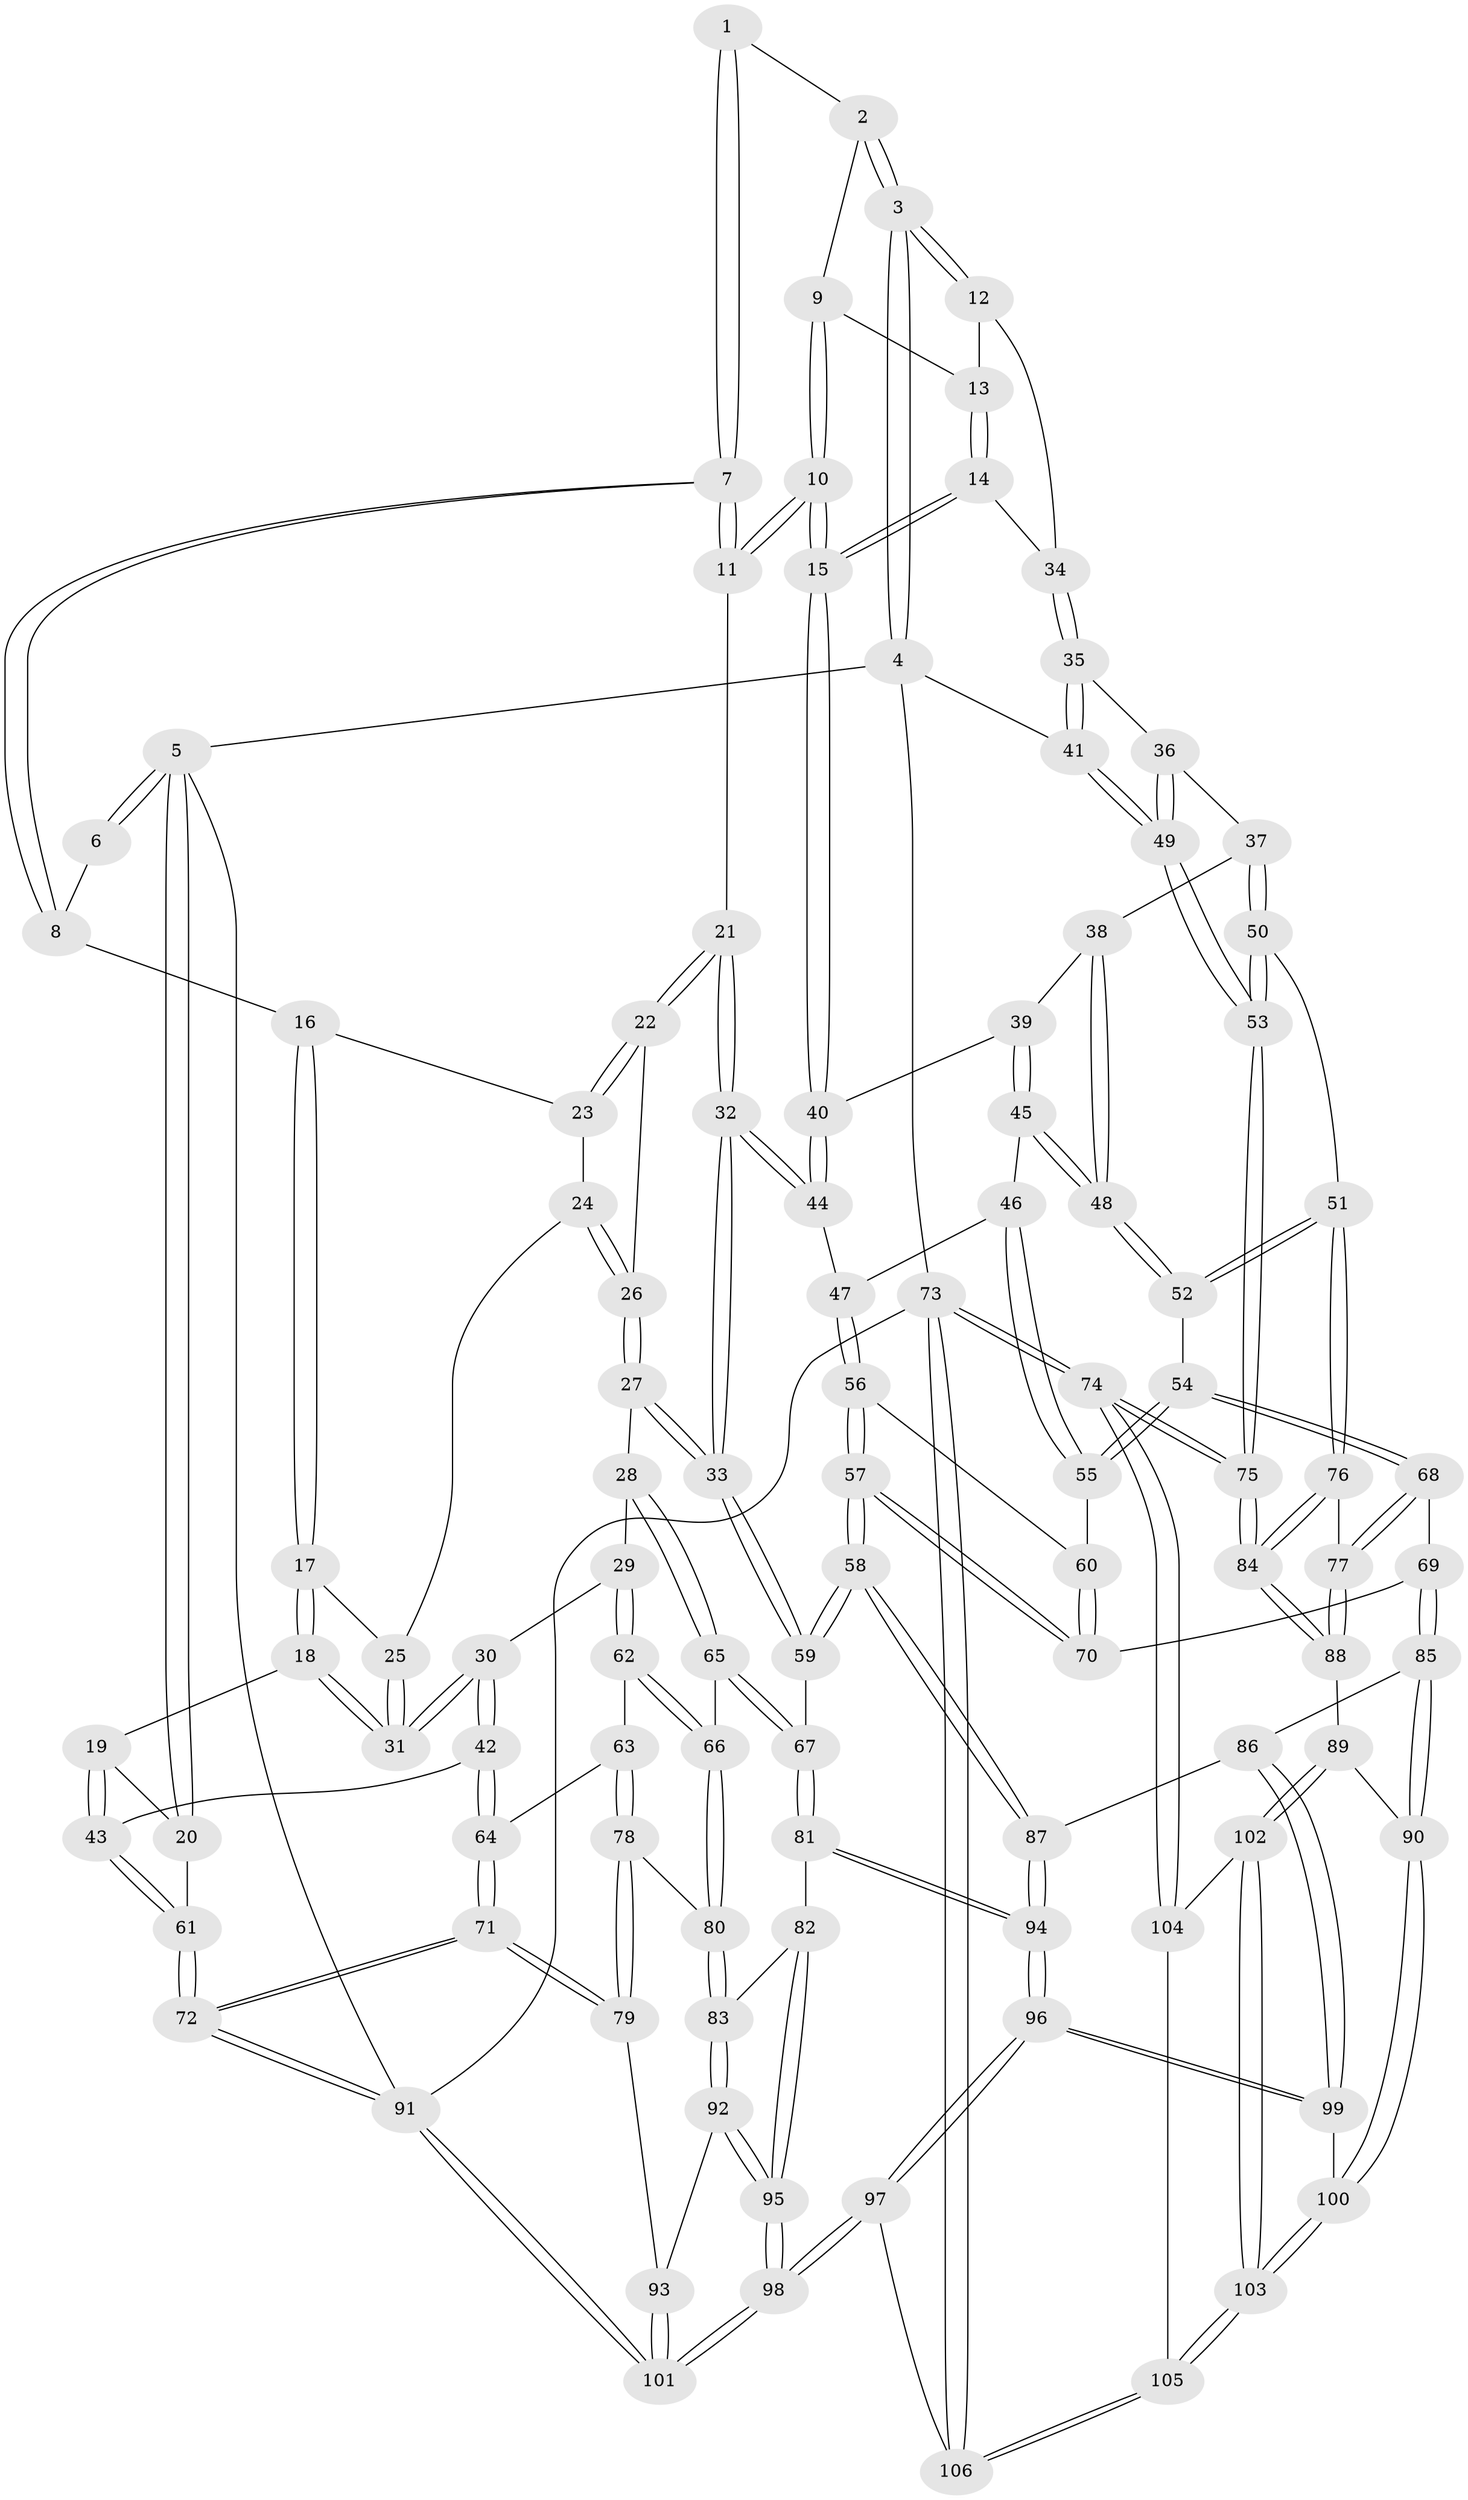 // Generated by graph-tools (version 1.1) at 2025/16/03/09/25 04:16:46]
// undirected, 106 vertices, 262 edges
graph export_dot {
graph [start="1"]
  node [color=gray90,style=filled];
  1 [pos="+0.6284416669102857+0"];
  2 [pos="+0.7765654435552305+0"];
  3 [pos="+1+0"];
  4 [pos="+1+0"];
  5 [pos="+0+0"];
  6 [pos="+0.2530894034963568+0"];
  7 [pos="+0.5247143119232229+0.1334359158658921"];
  8 [pos="+0.2608818825941733+0"];
  9 [pos="+0.7715246927447069+0"];
  10 [pos="+0.6873302575168686+0.20090394857763974"];
  11 [pos="+0.5250857811947969+0.17013417127507924"];
  12 [pos="+0.888532047457304+0.1684288344628453"];
  13 [pos="+0.7987158331556289+0"];
  14 [pos="+0.8201190454522244+0.1835453340628081"];
  15 [pos="+0.6971977491592009+0.21240163185134148"];
  16 [pos="+0.25758694474754446+0"];
  17 [pos="+0.09762842488705512+0.1488829318874386"];
  18 [pos="+0.07548122491800525+0.17159096229393117"];
  19 [pos="+0.03844120179487093+0.16701214534249584"];
  20 [pos="+0+0.08581744710911211"];
  21 [pos="+0.5032165668709863+0.18600723479972778"];
  22 [pos="+0.42640562616096167+0.15724141418072238"];
  23 [pos="+0.2988610332768907+0.0729164366672708"];
  24 [pos="+0.2817430265999839+0.12435650890766209"];
  25 [pos="+0.26490248056664906+0.15107475130689418"];
  26 [pos="+0.3401644818375614+0.21190314186957515"];
  27 [pos="+0.31903063967234807+0.36455824945853943"];
  28 [pos="+0.24068029911323519+0.3613233417282583"];
  29 [pos="+0.22206242365384346+0.35553764235373"];
  30 [pos="+0.21016624559441127+0.3493929955800728"];
  31 [pos="+0.20380362030195862+0.32743600900575326"];
  32 [pos="+0.44202334158889034+0.34678176672203825"];
  33 [pos="+0.3994012068523637+0.38271167640083537"];
  34 [pos="+0.884775531607258+0.18135884363038288"];
  35 [pos="+0.9115126738591878+0.21715153217684163"];
  36 [pos="+0.9365880825380759+0.3211991837553974"];
  37 [pos="+0.9231635309071599+0.3296721121553943"];
  38 [pos="+0.8630252648730508+0.3470507745527579"];
  39 [pos="+0.702501556518774+0.23333038069417741"];
  40 [pos="+0.6987339140944617+0.22118498653694846"];
  41 [pos="+1+0"];
  42 [pos="+0.04577070918535173+0.4254085625341254"];
  43 [pos="+0.03707598410129994+0.4239977248546525"];
  44 [pos="+0.5366004053967037+0.3640312933855384"];
  45 [pos="+0.6794580948098982+0.38640950117119377"];
  46 [pos="+0.6756943205368646+0.390024575923221"];
  47 [pos="+0.6391575574839466+0.4074278504980116"];
  48 [pos="+0.8078851568434144+0.4192558451154013"];
  49 [pos="+1+0.3832229782260821"];
  50 [pos="+0.9163466083420767+0.5151874911560881"];
  51 [pos="+0.8688318701751635+0.5520331521084567"];
  52 [pos="+0.8186139088866676+0.498822584680358"];
  53 [pos="+1+0.43727471773742194"];
  54 [pos="+0.7647483234123671+0.5088300908447709"];
  55 [pos="+0.7216213133160493+0.4990507412566312"];
  56 [pos="+0.6122797595445437+0.48740589474947316"];
  57 [pos="+0.5366904627911787+0.5876106831577776"];
  58 [pos="+0.516546699916336+0.5967690689027324"];
  59 [pos="+0.45697995727790086+0.5750297288188467"];
  60 [pos="+0.7011911995735176+0.5123204675022779"];
  61 [pos="+0+0.402928451577418"];
  62 [pos="+0.18567835398290544+0.5129672616868697"];
  63 [pos="+0.1061160455101201+0.5699939386593892"];
  64 [pos="+0.0695757152252822+0.5043643656227065"];
  65 [pos="+0.26100652890110193+0.572217171290887"];
  66 [pos="+0.21521421997873635+0.5917237879422041"];
  67 [pos="+0.39463412106760193+0.6167771119190798"];
  68 [pos="+0.709185454280311+0.5990860166061299"];
  69 [pos="+0.6807652331182293+0.5995390004615143"];
  70 [pos="+0.6777652273469833+0.5981379974169595"];
  71 [pos="+0+0.7864801186588616"];
  72 [pos="+0+0.8545975412357179"];
  73 [pos="+1+1"];
  74 [pos="+1+0.9715545291643829"];
  75 [pos="+1+0.9177862655340054"];
  76 [pos="+0.8689483727165652+0.5905837847439519"];
  77 [pos="+0.8115753639945652+0.6373864079478021"];
  78 [pos="+0.1216466946289906+0.6254784785781801"];
  79 [pos="+0.019011460200406224+0.724048306073869"];
  80 [pos="+0.1732067529117543+0.6292829622103091"];
  81 [pos="+0.34670883189628204+0.7033844596036275"];
  82 [pos="+0.2692540409197353+0.7167252979354479"];
  83 [pos="+0.23426328569236216+0.7060262267332897"];
  84 [pos="+1+0.8692301340151236"];
  85 [pos="+0.7013515990708203+0.7255011288126638"];
  86 [pos="+0.563847815150836+0.7084206089730566"];
  87 [pos="+0.549117343458857+0.689373456433184"];
  88 [pos="+0.7899764188286543+0.7047785297350231"];
  89 [pos="+0.7564322065751985+0.7492013780204703"];
  90 [pos="+0.7359618192618007+0.7478979103037152"];
  91 [pos="+0+1"];
  92 [pos="+0.1650079245734657+0.7686543940806169"];
  93 [pos="+0.12022429759351749+0.7608177994461939"];
  94 [pos="+0.3941399516383173+0.8493329019867453"];
  95 [pos="+0.22799086954485023+0.8835436364041905"];
  96 [pos="+0.39463031349233507+0.8869218978925734"];
  97 [pos="+0.3417326480717168+1"];
  98 [pos="+0.27276328439822883+1"];
  99 [pos="+0.5741088927314408+0.7852573602323154"];
  100 [pos="+0.6214029792380656+0.860207698572889"];
  101 [pos="+0.2187780610165712+1"];
  102 [pos="+0.8009047225947344+0.8310180728444319"];
  103 [pos="+0.6257110075577808+0.9388678222099827"];
  104 [pos="+0.8839100811951998+0.8847744697117248"];
  105 [pos="+0.5857220092430582+1"];
  106 [pos="+0.5527058609966365+1"];
  1 -- 2;
  1 -- 7;
  1 -- 7;
  2 -- 3;
  2 -- 3;
  2 -- 9;
  3 -- 4;
  3 -- 4;
  3 -- 12;
  3 -- 12;
  4 -- 5;
  4 -- 41;
  4 -- 73;
  5 -- 6;
  5 -- 6;
  5 -- 20;
  5 -- 20;
  5 -- 91;
  6 -- 8;
  7 -- 8;
  7 -- 8;
  7 -- 11;
  7 -- 11;
  8 -- 16;
  9 -- 10;
  9 -- 10;
  9 -- 13;
  10 -- 11;
  10 -- 11;
  10 -- 15;
  10 -- 15;
  11 -- 21;
  12 -- 13;
  12 -- 34;
  13 -- 14;
  13 -- 14;
  14 -- 15;
  14 -- 15;
  14 -- 34;
  15 -- 40;
  15 -- 40;
  16 -- 17;
  16 -- 17;
  16 -- 23;
  17 -- 18;
  17 -- 18;
  17 -- 25;
  18 -- 19;
  18 -- 31;
  18 -- 31;
  19 -- 20;
  19 -- 43;
  19 -- 43;
  20 -- 61;
  21 -- 22;
  21 -- 22;
  21 -- 32;
  21 -- 32;
  22 -- 23;
  22 -- 23;
  22 -- 26;
  23 -- 24;
  24 -- 25;
  24 -- 26;
  24 -- 26;
  25 -- 31;
  25 -- 31;
  26 -- 27;
  26 -- 27;
  27 -- 28;
  27 -- 33;
  27 -- 33;
  28 -- 29;
  28 -- 65;
  28 -- 65;
  29 -- 30;
  29 -- 62;
  29 -- 62;
  30 -- 31;
  30 -- 31;
  30 -- 42;
  30 -- 42;
  32 -- 33;
  32 -- 33;
  32 -- 44;
  32 -- 44;
  33 -- 59;
  33 -- 59;
  34 -- 35;
  34 -- 35;
  35 -- 36;
  35 -- 41;
  35 -- 41;
  36 -- 37;
  36 -- 49;
  36 -- 49;
  37 -- 38;
  37 -- 50;
  37 -- 50;
  38 -- 39;
  38 -- 48;
  38 -- 48;
  39 -- 40;
  39 -- 45;
  39 -- 45;
  40 -- 44;
  40 -- 44;
  41 -- 49;
  41 -- 49;
  42 -- 43;
  42 -- 64;
  42 -- 64;
  43 -- 61;
  43 -- 61;
  44 -- 47;
  45 -- 46;
  45 -- 48;
  45 -- 48;
  46 -- 47;
  46 -- 55;
  46 -- 55;
  47 -- 56;
  47 -- 56;
  48 -- 52;
  48 -- 52;
  49 -- 53;
  49 -- 53;
  50 -- 51;
  50 -- 53;
  50 -- 53;
  51 -- 52;
  51 -- 52;
  51 -- 76;
  51 -- 76;
  52 -- 54;
  53 -- 75;
  53 -- 75;
  54 -- 55;
  54 -- 55;
  54 -- 68;
  54 -- 68;
  55 -- 60;
  56 -- 57;
  56 -- 57;
  56 -- 60;
  57 -- 58;
  57 -- 58;
  57 -- 70;
  57 -- 70;
  58 -- 59;
  58 -- 59;
  58 -- 87;
  58 -- 87;
  59 -- 67;
  60 -- 70;
  60 -- 70;
  61 -- 72;
  61 -- 72;
  62 -- 63;
  62 -- 66;
  62 -- 66;
  63 -- 64;
  63 -- 78;
  63 -- 78;
  64 -- 71;
  64 -- 71;
  65 -- 66;
  65 -- 67;
  65 -- 67;
  66 -- 80;
  66 -- 80;
  67 -- 81;
  67 -- 81;
  68 -- 69;
  68 -- 77;
  68 -- 77;
  69 -- 70;
  69 -- 85;
  69 -- 85;
  71 -- 72;
  71 -- 72;
  71 -- 79;
  71 -- 79;
  72 -- 91;
  72 -- 91;
  73 -- 74;
  73 -- 74;
  73 -- 106;
  73 -- 106;
  73 -- 91;
  74 -- 75;
  74 -- 75;
  74 -- 104;
  74 -- 104;
  75 -- 84;
  75 -- 84;
  76 -- 77;
  76 -- 84;
  76 -- 84;
  77 -- 88;
  77 -- 88;
  78 -- 79;
  78 -- 79;
  78 -- 80;
  79 -- 93;
  80 -- 83;
  80 -- 83;
  81 -- 82;
  81 -- 94;
  81 -- 94;
  82 -- 83;
  82 -- 95;
  82 -- 95;
  83 -- 92;
  83 -- 92;
  84 -- 88;
  84 -- 88;
  85 -- 86;
  85 -- 90;
  85 -- 90;
  86 -- 87;
  86 -- 99;
  86 -- 99;
  87 -- 94;
  87 -- 94;
  88 -- 89;
  89 -- 90;
  89 -- 102;
  89 -- 102;
  90 -- 100;
  90 -- 100;
  91 -- 101;
  91 -- 101;
  92 -- 93;
  92 -- 95;
  92 -- 95;
  93 -- 101;
  93 -- 101;
  94 -- 96;
  94 -- 96;
  95 -- 98;
  95 -- 98;
  96 -- 97;
  96 -- 97;
  96 -- 99;
  96 -- 99;
  97 -- 98;
  97 -- 98;
  97 -- 106;
  98 -- 101;
  98 -- 101;
  99 -- 100;
  100 -- 103;
  100 -- 103;
  102 -- 103;
  102 -- 103;
  102 -- 104;
  103 -- 105;
  103 -- 105;
  104 -- 105;
  105 -- 106;
  105 -- 106;
}
